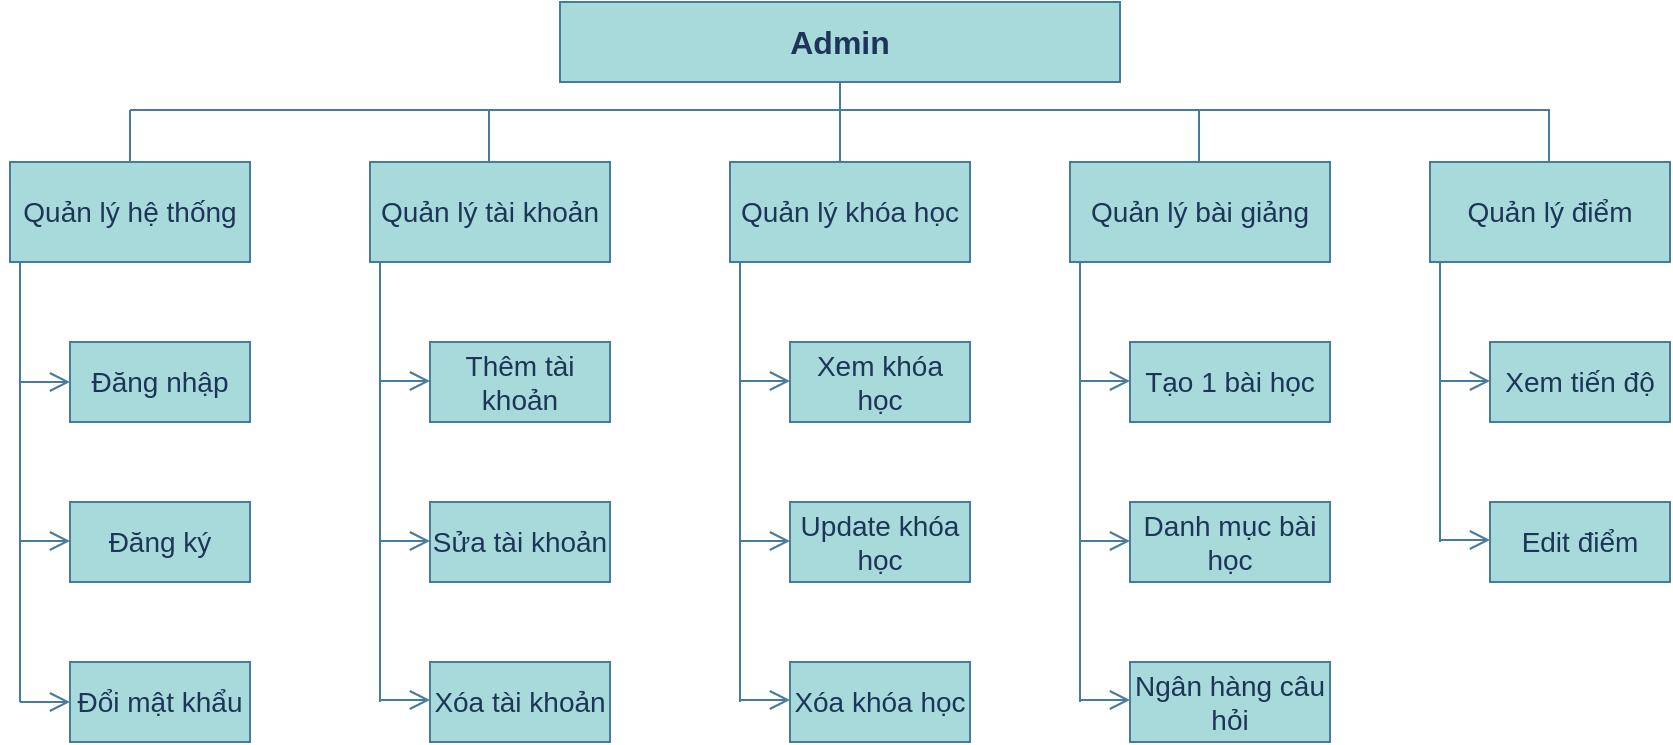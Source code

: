 <mxfile version="16.5.6" type="device"><diagram id="DJ08Fk1uVMGibSL08lO4" name="Page-1"><mxGraphModel dx="1033" dy="588" grid="1" gridSize="10" guides="1" tooltips="1" connect="1" arrows="1" fold="1" page="1" pageScale="1" pageWidth="850" pageHeight="1100" background="none" math="0" shadow="0"><root><mxCell id="0"/><mxCell id="1" parent="0"/><mxCell id="vJYt53QKFY3uFzKB0z6P-1" value="&lt;font size=&quot;1&quot;&gt;&lt;b style=&quot;font-size: 16px&quot;&gt;Admin&lt;/b&gt;&lt;/font&gt;" style="rounded=0;whiteSpace=wrap;html=1;fillColor=#A8DADC;strokeColor=#457B9D;fontColor=#1D3557;" parent="1" vertex="1"><mxGeometry x="285" y="310" width="280" height="40" as="geometry"/></mxCell><mxCell id="vJYt53QKFY3uFzKB0z6P-2" value="&lt;font style=&quot;font-size: 14px&quot;&gt;Quản lý hệ thống&lt;/font&gt;" style="rounded=0;whiteSpace=wrap;html=1;fillColor=#A8DADC;strokeColor=#457B9D;fontColor=#1D3557;" parent="1" vertex="1"><mxGeometry x="10" y="390" width="120" height="50" as="geometry"/></mxCell><mxCell id="vJYt53QKFY3uFzKB0z6P-3" value="&lt;font style=&quot;font-size: 14px&quot;&gt;Quản lý tài khoản&lt;/font&gt;" style="rounded=0;whiteSpace=wrap;html=1;fillColor=#A8DADC;strokeColor=#457B9D;fontColor=#1D3557;" parent="1" vertex="1"><mxGeometry x="190" y="390" width="120" height="50" as="geometry"/></mxCell><mxCell id="vJYt53QKFY3uFzKB0z6P-4" value="&lt;font style=&quot;font-size: 14px&quot;&gt;Quản lý khóa học&lt;/font&gt;" style="rounded=0;whiteSpace=wrap;html=1;fillColor=#A8DADC;strokeColor=#457B9D;fontColor=#1D3557;" parent="1" vertex="1"><mxGeometry x="370" y="390" width="120" height="50" as="geometry"/></mxCell><mxCell id="vJYt53QKFY3uFzKB0z6P-5" value="&lt;font style=&quot;font-size: 14px&quot;&gt;Quản lý bài giảng&lt;/font&gt;" style="rounded=0;whiteSpace=wrap;html=1;fillColor=#A8DADC;strokeColor=#457B9D;fontColor=#1D3557;" parent="1" vertex="1"><mxGeometry x="540" y="390" width="130" height="50" as="geometry"/></mxCell><mxCell id="vJYt53QKFY3uFzKB0z6P-7" value="&lt;font style=&quot;font-size: 14px&quot;&gt;Quản lý điểm&lt;/font&gt;" style="rounded=0;whiteSpace=wrap;html=1;fillColor=#A8DADC;strokeColor=#457B9D;fontColor=#1D3557;" parent="1" vertex="1"><mxGeometry x="720" y="390" width="120" height="50" as="geometry"/></mxCell><mxCell id="vJYt53QKFY3uFzKB0z6P-9" value="Đăng nhập" style="rounded=0;whiteSpace=wrap;html=1;fontSize=14;fillColor=#A8DADC;strokeColor=#457B9D;fontColor=#1D3557;" parent="1" vertex="1"><mxGeometry x="40" y="480" width="90" height="40" as="geometry"/></mxCell><mxCell id="vJYt53QKFY3uFzKB0z6P-10" value="Đăng ký" style="rounded=0;whiteSpace=wrap;html=1;fontSize=14;fillColor=#A8DADC;strokeColor=#457B9D;fontColor=#1D3557;" parent="1" vertex="1"><mxGeometry x="40" y="560" width="90" height="40" as="geometry"/></mxCell><mxCell id="vJYt53QKFY3uFzKB0z6P-11" value="Đổi mật khẩu" style="rounded=0;whiteSpace=wrap;html=1;fontSize=14;fillColor=#A8DADC;strokeColor=#457B9D;fontColor=#1D3557;" parent="1" vertex="1"><mxGeometry x="40" y="640" width="90" height="40" as="geometry"/></mxCell><mxCell id="vJYt53QKFY3uFzKB0z6P-15" value="" style="line;strokeWidth=1;direction=south;html=1;fontSize=14;labelBackgroundColor=#F1FAEE;fillColor=#A8DADC;strokeColor=#457B9D;fontColor=#1D3557;" parent="1" vertex="1"><mxGeometry x="10" y="440" width="10" height="220" as="geometry"/></mxCell><mxCell id="vJYt53QKFY3uFzKB0z6P-18" value="" style="endArrow=open;endFill=1;endSize=8;html=1;rounded=0;fontSize=14;entryX=0;entryY=0.5;entryDx=0;entryDy=0;labelBackgroundColor=#F1FAEE;strokeColor=#457B9D;fontColor=#1D3557;" parent="1" target="vJYt53QKFY3uFzKB0z6P-9" edge="1"><mxGeometry width="160" relative="1" as="geometry"><mxPoint x="15" y="500" as="sourcePoint"/><mxPoint x="30" y="499.5" as="targetPoint"/></mxGeometry></mxCell><mxCell id="vJYt53QKFY3uFzKB0z6P-20" value="" style="endArrow=open;endFill=1;endSize=8;html=1;rounded=0;fontSize=14;entryX=0;entryY=0.5;entryDx=0;entryDy=0;labelBackgroundColor=#F1FAEE;strokeColor=#457B9D;fontColor=#1D3557;" parent="1" edge="1"><mxGeometry width="160" relative="1" as="geometry"><mxPoint x="15" y="579.5" as="sourcePoint"/><mxPoint x="40" y="579.5" as="targetPoint"/></mxGeometry></mxCell><mxCell id="vJYt53QKFY3uFzKB0z6P-21" value="" style="endArrow=open;endFill=1;endSize=8;html=1;rounded=0;fontSize=14;entryX=0;entryY=0.5;entryDx=0;entryDy=0;labelBackgroundColor=#F1FAEE;strokeColor=#457B9D;fontColor=#1D3557;" parent="1" edge="1"><mxGeometry width="160" relative="1" as="geometry"><mxPoint x="15" y="660" as="sourcePoint"/><mxPoint x="40" y="660" as="targetPoint"/></mxGeometry></mxCell><mxCell id="vJYt53QKFY3uFzKB0z6P-22" value="&lt;font style=&quot;font-size: 14px&quot;&gt;Thêm tài khoản&lt;/font&gt;" style="rounded=0;whiteSpace=wrap;html=1;fontSize=14;fillColor=#A8DADC;strokeColor=#457B9D;fontColor=#1D3557;" parent="1" vertex="1"><mxGeometry x="220" y="480" width="90" height="40" as="geometry"/></mxCell><mxCell id="vJYt53QKFY3uFzKB0z6P-23" style="edgeStyle=none;rounded=0;orthogonalLoop=1;jettySize=auto;html=1;exitX=1;exitY=0.5;exitDx=0;exitDy=0;fontSize=14;endSize=8;labelBackgroundColor=#F1FAEE;strokeColor=#457B9D;fontColor=#1D3557;" parent="1" source="vJYt53QKFY3uFzKB0z6P-22" target="vJYt53QKFY3uFzKB0z6P-22" edge="1"><mxGeometry relative="1" as="geometry"/></mxCell><mxCell id="vJYt53QKFY3uFzKB0z6P-24" value="" style="line;strokeWidth=1;direction=south;html=1;fontSize=14;labelBackgroundColor=#F1FAEE;fillColor=#A8DADC;strokeColor=#457B9D;fontColor=#1D3557;" parent="1" vertex="1"><mxGeometry x="190" y="440" width="10" height="220" as="geometry"/></mxCell><mxCell id="vJYt53QKFY3uFzKB0z6P-25" value="" style="line;strokeWidth=1;direction=south;html=1;fontSize=14;labelBackgroundColor=#F1FAEE;fillColor=#A8DADC;strokeColor=#457B9D;fontColor=#1D3557;" parent="1" vertex="1"><mxGeometry x="370" y="440" width="10" height="220" as="geometry"/></mxCell><mxCell id="vJYt53QKFY3uFzKB0z6P-26" value="" style="line;strokeWidth=1;direction=south;html=1;fontSize=14;labelBackgroundColor=#F1FAEE;fillColor=#A8DADC;strokeColor=#457B9D;fontColor=#1D3557;" parent="1" vertex="1"><mxGeometry x="540" y="440" width="10" height="220" as="geometry"/></mxCell><mxCell id="vJYt53QKFY3uFzKB0z6P-27" value="" style="endArrow=open;endFill=1;endSize=8;html=1;rounded=0;fontSize=14;entryX=0;entryY=0.5;entryDx=0;entryDy=0;labelBackgroundColor=#F1FAEE;strokeColor=#457B9D;fontColor=#1D3557;" parent="1" edge="1"><mxGeometry width="160" relative="1" as="geometry"><mxPoint x="195" y="499.5" as="sourcePoint"/><mxPoint x="220" y="499.5" as="targetPoint"/></mxGeometry></mxCell><mxCell id="vJYt53QKFY3uFzKB0z6P-28" value="&lt;font style=&quot;font-size: 14px&quot;&gt;Sửa tài khoản&lt;/font&gt;" style="rounded=0;whiteSpace=wrap;html=1;fontSize=14;fillColor=#A8DADC;strokeColor=#457B9D;fontColor=#1D3557;" parent="1" vertex="1"><mxGeometry x="220" y="560" width="90" height="40" as="geometry"/></mxCell><mxCell id="vJYt53QKFY3uFzKB0z6P-31" value="" style="endArrow=open;endFill=1;endSize=8;html=1;rounded=0;fontSize=14;entryX=0;entryY=0.5;entryDx=0;entryDy=0;labelBackgroundColor=#F1FAEE;strokeColor=#457B9D;fontColor=#1D3557;" parent="1" edge="1"><mxGeometry width="160" relative="1" as="geometry"><mxPoint x="195" y="579.5" as="sourcePoint"/><mxPoint x="220" y="579.5" as="targetPoint"/></mxGeometry></mxCell><mxCell id="vJYt53QKFY3uFzKB0z6P-32" value="&lt;font style=&quot;font-size: 14px&quot;&gt;Xóa tài khoản&lt;/font&gt;" style="rounded=0;whiteSpace=wrap;html=1;fontSize=14;fillColor=#A8DADC;strokeColor=#457B9D;fontColor=#1D3557;" parent="1" vertex="1"><mxGeometry x="220" y="640" width="90" height="40" as="geometry"/></mxCell><mxCell id="vJYt53QKFY3uFzKB0z6P-33" value="" style="endArrow=open;endFill=1;endSize=8;html=1;rounded=0;fontSize=14;entryX=0;entryY=0.5;entryDx=0;entryDy=0;labelBackgroundColor=#F1FAEE;strokeColor=#457B9D;fontColor=#1D3557;" parent="1" edge="1"><mxGeometry width="160" relative="1" as="geometry"><mxPoint x="195" y="659" as="sourcePoint"/><mxPoint x="220" y="659" as="targetPoint"/></mxGeometry></mxCell><mxCell id="vJYt53QKFY3uFzKB0z6P-35" value="&lt;font style=&quot;font-size: 14px&quot;&gt;Xem khóa học&lt;/font&gt;" style="rounded=0;whiteSpace=wrap;html=1;fontSize=14;fillColor=#A8DADC;strokeColor=#457B9D;fontColor=#1D3557;" parent="1" vertex="1"><mxGeometry x="400" y="480" width="90" height="40" as="geometry"/></mxCell><mxCell id="vJYt53QKFY3uFzKB0z6P-36" value="Update khóa học" style="rounded=0;whiteSpace=wrap;html=1;fontSize=14;fillColor=#A8DADC;strokeColor=#457B9D;fontColor=#1D3557;" parent="1" vertex="1"><mxGeometry x="400" y="560" width="90" height="40" as="geometry"/></mxCell><mxCell id="vJYt53QKFY3uFzKB0z6P-37" value="&lt;font style=&quot;font-size: 14px&quot;&gt;Xóa khóa học&lt;/font&gt;" style="rounded=0;whiteSpace=wrap;html=1;fontSize=14;fillColor=#A8DADC;strokeColor=#457B9D;fontColor=#1D3557;" parent="1" vertex="1"><mxGeometry x="400" y="640" width="90" height="40" as="geometry"/></mxCell><mxCell id="vJYt53QKFY3uFzKB0z6P-39" value="Tạo 1 bài học" style="rounded=0;whiteSpace=wrap;html=1;fontSize=14;fillColor=#A8DADC;strokeColor=#457B9D;fontColor=#1D3557;" parent="1" vertex="1"><mxGeometry x="570" y="480" width="100" height="40" as="geometry"/></mxCell><mxCell id="vJYt53QKFY3uFzKB0z6P-40" value="Danh mục bài học" style="rounded=0;whiteSpace=wrap;html=1;fontSize=14;fillColor=#A8DADC;strokeColor=#457B9D;fontColor=#1D3557;" parent="1" vertex="1"><mxGeometry x="570" y="560" width="100" height="40" as="geometry"/></mxCell><mxCell id="vJYt53QKFY3uFzKB0z6P-42" value="" style="endArrow=open;endFill=1;endSize=8;html=1;rounded=0;fontSize=14;entryX=0;entryY=0.5;entryDx=0;entryDy=0;labelBackgroundColor=#F1FAEE;strokeColor=#457B9D;fontColor=#1D3557;" parent="1" edge="1"><mxGeometry width="160" relative="1" as="geometry"><mxPoint x="375" y="499.5" as="sourcePoint"/><mxPoint x="400" y="499.5" as="targetPoint"/></mxGeometry></mxCell><mxCell id="vJYt53QKFY3uFzKB0z6P-43" value="" style="endArrow=open;endFill=1;endSize=8;html=1;rounded=0;fontSize=14;entryX=0;entryY=0.5;entryDx=0;entryDy=0;labelBackgroundColor=#F1FAEE;strokeColor=#457B9D;fontColor=#1D3557;" parent="1" edge="1"><mxGeometry width="160" relative="1" as="geometry"><mxPoint x="375" y="579.5" as="sourcePoint"/><mxPoint x="400" y="579.5" as="targetPoint"/></mxGeometry></mxCell><mxCell id="vJYt53QKFY3uFzKB0z6P-44" value="" style="endArrow=open;endFill=1;endSize=8;html=1;rounded=0;fontSize=14;entryX=0;entryY=0.5;entryDx=0;entryDy=0;labelBackgroundColor=#F1FAEE;strokeColor=#457B9D;fontColor=#1D3557;" parent="1" edge="1"><mxGeometry width="160" relative="1" as="geometry"><mxPoint x="375" y="659" as="sourcePoint"/><mxPoint x="400" y="659" as="targetPoint"/></mxGeometry></mxCell><mxCell id="vJYt53QKFY3uFzKB0z6P-45" value="" style="endArrow=open;endFill=1;endSize=8;html=1;rounded=0;fontSize=14;entryX=0;entryY=0.5;entryDx=0;entryDy=0;labelBackgroundColor=#F1FAEE;strokeColor=#457B9D;fontColor=#1D3557;" parent="1" edge="1"><mxGeometry width="160" relative="1" as="geometry"><mxPoint x="545" y="499.5" as="sourcePoint"/><mxPoint x="570" y="499.5" as="targetPoint"/></mxGeometry></mxCell><mxCell id="vJYt53QKFY3uFzKB0z6P-46" style="edgeStyle=none;rounded=0;orthogonalLoop=1;jettySize=auto;html=1;exitX=0.5;exitY=1;exitDx=0;exitDy=0;fontSize=14;endSize=8;labelBackgroundColor=#F1FAEE;strokeColor=#457B9D;fontColor=#1D3557;" parent="1" source="vJYt53QKFY3uFzKB0z6P-39" target="vJYt53QKFY3uFzKB0z6P-39" edge="1"><mxGeometry relative="1" as="geometry"/></mxCell><mxCell id="vJYt53QKFY3uFzKB0z6P-47" style="edgeStyle=none;rounded=0;orthogonalLoop=1;jettySize=auto;html=1;exitX=0.75;exitY=1;exitDx=0;exitDy=0;fontSize=14;endSize=8;labelBackgroundColor=#F1FAEE;strokeColor=#457B9D;fontColor=#1D3557;" parent="1" source="vJYt53QKFY3uFzKB0z6P-40" target="vJYt53QKFY3uFzKB0z6P-40" edge="1"><mxGeometry relative="1" as="geometry"/></mxCell><mxCell id="vJYt53QKFY3uFzKB0z6P-48" value="" style="endArrow=open;endFill=1;endSize=8;html=1;rounded=0;fontSize=14;entryX=0;entryY=0.5;entryDx=0;entryDy=0;labelBackgroundColor=#F1FAEE;strokeColor=#457B9D;fontColor=#1D3557;" parent="1" edge="1"><mxGeometry width="160" relative="1" as="geometry"><mxPoint x="545" y="579.5" as="sourcePoint"/><mxPoint x="570" y="579.5" as="targetPoint"/></mxGeometry></mxCell><mxCell id="vJYt53QKFY3uFzKB0z6P-49" value="Ngân hàng câu hỏi" style="rounded=0;whiteSpace=wrap;html=1;fontSize=14;fillColor=#A8DADC;strokeColor=#457B9D;fontColor=#1D3557;" parent="1" vertex="1"><mxGeometry x="570" y="640" width="100" height="40" as="geometry"/></mxCell><mxCell id="vJYt53QKFY3uFzKB0z6P-50" value="" style="endArrow=open;endFill=1;endSize=8;html=1;rounded=0;fontSize=14;entryX=0;entryY=0.5;entryDx=0;entryDy=0;labelBackgroundColor=#F1FAEE;strokeColor=#457B9D;fontColor=#1D3557;" parent="1" edge="1"><mxGeometry width="160" relative="1" as="geometry"><mxPoint x="545" y="659" as="sourcePoint"/><mxPoint x="570" y="659" as="targetPoint"/></mxGeometry></mxCell><mxCell id="vJYt53QKFY3uFzKB0z6P-51" value="Xem tiến độ" style="rounded=0;whiteSpace=wrap;html=1;fontSize=14;fillColor=#A8DADC;strokeColor=#457B9D;fontColor=#1D3557;" parent="1" vertex="1"><mxGeometry x="750" y="480" width="90" height="40" as="geometry"/></mxCell><mxCell id="vJYt53QKFY3uFzKB0z6P-52" value="Edit điểm" style="rounded=0;whiteSpace=wrap;html=1;fontSize=14;fillColor=#A8DADC;strokeColor=#457B9D;fontColor=#1D3557;" parent="1" vertex="1"><mxGeometry x="750" y="560" width="90" height="40" as="geometry"/></mxCell><mxCell id="vJYt53QKFY3uFzKB0z6P-53" value="" style="line;strokeWidth=1;direction=south;html=1;fontSize=14;labelBackgroundColor=#F1FAEE;fillColor=#A8DADC;strokeColor=#457B9D;fontColor=#1D3557;" parent="1" vertex="1"><mxGeometry x="720" y="440" width="10" height="140" as="geometry"/></mxCell><mxCell id="vJYt53QKFY3uFzKB0z6P-55" value="" style="endArrow=open;endFill=1;endSize=8;html=1;rounded=0;fontSize=14;entryX=0;entryY=0.5;entryDx=0;entryDy=0;labelBackgroundColor=#F1FAEE;strokeColor=#457B9D;fontColor=#1D3557;" parent="1" edge="1"><mxGeometry width="160" relative="1" as="geometry"><mxPoint x="725" y="499.5" as="sourcePoint"/><mxPoint x="750" y="499.5" as="targetPoint"/></mxGeometry></mxCell><mxCell id="vJYt53QKFY3uFzKB0z6P-56" style="edgeStyle=none;rounded=0;orthogonalLoop=1;jettySize=auto;html=1;exitX=0.5;exitY=1;exitDx=0;exitDy=0;fontSize=14;endSize=8;labelBackgroundColor=#F1FAEE;strokeColor=#457B9D;fontColor=#1D3557;" parent="1" source="vJYt53QKFY3uFzKB0z6P-7" target="vJYt53QKFY3uFzKB0z6P-7" edge="1"><mxGeometry relative="1" as="geometry"/></mxCell><mxCell id="vJYt53QKFY3uFzKB0z6P-58" value="" style="endArrow=open;endFill=1;endSize=8;html=1;rounded=0;fontSize=14;entryX=0;entryY=0.5;entryDx=0;entryDy=0;labelBackgroundColor=#F1FAEE;strokeColor=#457B9D;fontColor=#1D3557;" parent="1" edge="1"><mxGeometry width="160" relative="1" as="geometry"><mxPoint x="725" y="579" as="sourcePoint"/><mxPoint x="750" y="579" as="targetPoint"/></mxGeometry></mxCell><mxCell id="vJYt53QKFY3uFzKB0z6P-59" value="" style="line;strokeWidth=1;fillColor=none;align=left;verticalAlign=middle;spacingTop=-1;spacingLeft=3;spacingRight=3;rotatable=0;labelPosition=right;points=[];portConstraint=eastwest;fontSize=14;labelBackgroundColor=#F1FAEE;strokeColor=#457B9D;fontColor=#1D3557;" parent="1" vertex="1"><mxGeometry x="70" y="360" width="710" height="8" as="geometry"/></mxCell><mxCell id="vJYt53QKFY3uFzKB0z6P-74" value="" style="endArrow=none;html=1;rounded=0;fontSize=14;endSize=8;labelBackgroundColor=#F1FAEE;strokeColor=#457B9D;fontColor=#1D3557;" parent="1" source="vJYt53QKFY3uFzKB0z6P-2" edge="1"><mxGeometry width="50" height="50" relative="1" as="geometry"><mxPoint x="440" y="520" as="sourcePoint"/><mxPoint x="70" y="364" as="targetPoint"/></mxGeometry></mxCell><mxCell id="vJYt53QKFY3uFzKB0z6P-75" value="" style="endArrow=none;html=1;rounded=0;fontSize=14;endSize=8;labelBackgroundColor=#F1FAEE;strokeColor=#457B9D;fontColor=#1D3557;" parent="1" edge="1"><mxGeometry width="50" height="50" relative="1" as="geometry"><mxPoint x="249.5" y="390" as="sourcePoint"/><mxPoint x="249.5" y="364" as="targetPoint"/></mxGeometry></mxCell><mxCell id="vJYt53QKFY3uFzKB0z6P-76" value="" style="endArrow=none;html=1;rounded=0;fontSize=14;endSize=8;entryX=0.5;entryY=1;entryDx=0;entryDy=0;labelBackgroundColor=#F1FAEE;strokeColor=#457B9D;fontColor=#1D3557;" parent="1" target="vJYt53QKFY3uFzKB0z6P-1" edge="1"><mxGeometry width="50" height="50" relative="1" as="geometry"><mxPoint x="425" y="390" as="sourcePoint"/><mxPoint x="429.5" y="364" as="targetPoint"/></mxGeometry></mxCell><mxCell id="vJYt53QKFY3uFzKB0z6P-77" value="" style="endArrow=none;html=1;rounded=0;fontSize=14;endSize=8;labelBackgroundColor=#F1FAEE;strokeColor=#457B9D;fontColor=#1D3557;" parent="1" edge="1"><mxGeometry width="50" height="50" relative="1" as="geometry"><mxPoint x="604.5" y="390" as="sourcePoint"/><mxPoint x="604.5" y="364" as="targetPoint"/></mxGeometry></mxCell><mxCell id="vJYt53QKFY3uFzKB0z6P-78" value="" style="endArrow=none;html=1;rounded=0;fontSize=14;endSize=8;labelBackgroundColor=#F1FAEE;strokeColor=#457B9D;fontColor=#1D3557;" parent="1" edge="1"><mxGeometry width="50" height="50" relative="1" as="geometry"><mxPoint x="779.5" y="390" as="sourcePoint"/><mxPoint x="779.5" y="364" as="targetPoint"/></mxGeometry></mxCell></root></mxGraphModel></diagram></mxfile>